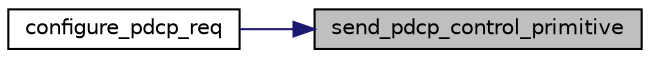 digraph "send_pdcp_control_primitive"
{
 // LATEX_PDF_SIZE
  edge [fontname="Helvetica",fontsize="10",labelfontname="Helvetica",labelfontsize="10"];
  node [fontname="Helvetica",fontsize="10",shape=record];
  rankdir="RL";
  Node1 [label="send_pdcp_control_primitive",height=0.2,width=0.4,color="black", fillcolor="grey75", style="filled", fontcolor="black",tooltip=" "];
  Node1 -> Node2 [dir="back",color="midnightblue",fontsize="10",style="solid",fontname="Helvetica"];
  Node2 [label="configure_pdcp_req",height=0.2,width=0.4,color="black", fillcolor="white", style="filled",URL="$pdcp__control__primitive_8c.html#a03c1ab3c67c9e3a9cb5f0a54c03ea230",tooltip=" "];
}
